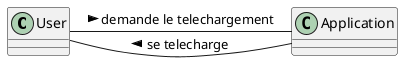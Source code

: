 @startuml

User - Application : demande le telechargement >
User - Application : se telecharge <

@enduml